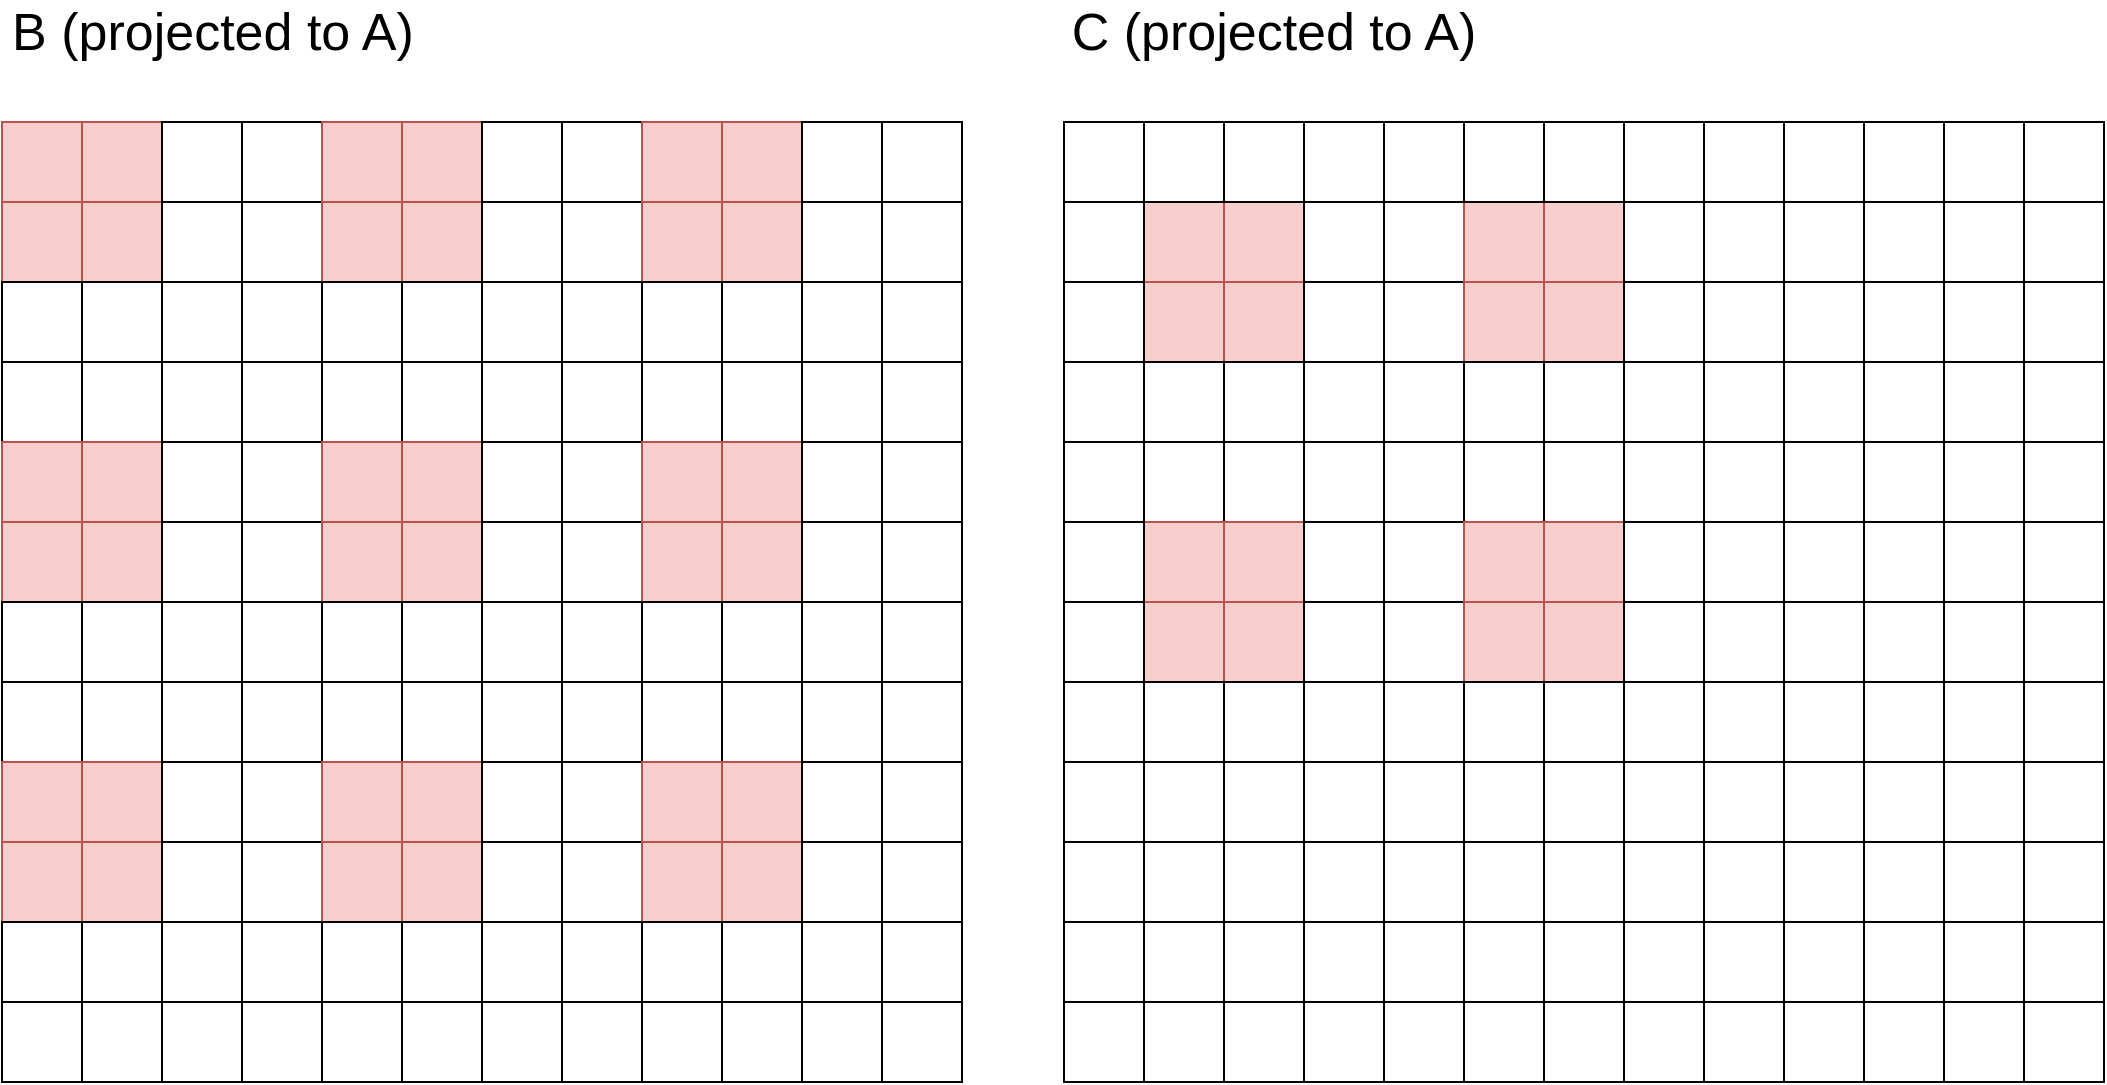 <mxfile version="20.3.7" type="device"><diagram id="hB45ELTEsidGIPMGBpWh" name="Page-1"><mxGraphModel dx="2066" dy="1129" grid="1" gridSize="10" guides="1" tooltips="1" connect="1" arrows="1" fold="1" page="1" pageScale="1" pageWidth="1169" pageHeight="827" math="0" shadow="0"><root><mxCell id="0"/><mxCell id="1" parent="0"/><mxCell id="6-0hSGk9Hx_-3tuUZx68-460" value="" style="whiteSpace=wrap;html=1;aspect=fixed;fontSize=26;fillColor=#f8cecc;strokeColor=#b85450;" parent="1" vertex="1"><mxGeometry x="639" y="200" width="40" height="40" as="geometry"/></mxCell><mxCell id="6-0hSGk9Hx_-3tuUZx68-461" value="" style="whiteSpace=wrap;html=1;aspect=fixed;fontSize=26;fillColor=#f8cecc;strokeColor=#b85450;" parent="1" vertex="1"><mxGeometry x="679" y="200" width="40" height="40" as="geometry"/></mxCell><mxCell id="kRRLvsATt67hJSJiz92Y-1" value="" style="whiteSpace=wrap;html=1;aspect=fixed;fontSize=26;" vertex="1" parent="1"><mxGeometry x="719" y="200" width="40" height="40" as="geometry"/></mxCell><mxCell id="kRRLvsATt67hJSJiz92Y-2" value="" style="whiteSpace=wrap;html=1;aspect=fixed;fontSize=26;" vertex="1" parent="1"><mxGeometry x="759" y="200" width="40" height="40" as="geometry"/></mxCell><mxCell id="kRRLvsATt67hJSJiz92Y-5" value="" style="whiteSpace=wrap;html=1;aspect=fixed;fontSize=26;fillColor=#f8cecc;strokeColor=#b85450;" vertex="1" parent="1"><mxGeometry x="799" y="200" width="40" height="40" as="geometry"/></mxCell><mxCell id="kRRLvsATt67hJSJiz92Y-6" value="" style="whiteSpace=wrap;html=1;aspect=fixed;fontSize=26;fillColor=#f8cecc;strokeColor=#b85450;" vertex="1" parent="1"><mxGeometry x="839" y="200" width="40" height="40" as="geometry"/></mxCell><mxCell id="kRRLvsATt67hJSJiz92Y-7" value="" style="whiteSpace=wrap;html=1;aspect=fixed;fontSize=26;" vertex="1" parent="1"><mxGeometry x="879" y="200" width="40" height="40" as="geometry"/></mxCell><mxCell id="kRRLvsATt67hJSJiz92Y-8" value="" style="whiteSpace=wrap;html=1;aspect=fixed;fontSize=26;" vertex="1" parent="1"><mxGeometry x="919" y="200" width="40" height="40" as="geometry"/></mxCell><mxCell id="kRRLvsATt67hJSJiz92Y-17" value="" style="whiteSpace=wrap;html=1;aspect=fixed;fontSize=20;fillColor=#f8cecc;strokeColor=#b85450;" vertex="1" parent="1"><mxGeometry x="639" y="240" width="40" height="40" as="geometry"/></mxCell><mxCell id="kRRLvsATt67hJSJiz92Y-18" value="" style="whiteSpace=wrap;html=1;aspect=fixed;fontSize=20;fillColor=#f8cecc;strokeColor=#b85450;" vertex="1" parent="1"><mxGeometry x="679" y="240" width="40" height="40" as="geometry"/></mxCell><mxCell id="kRRLvsATt67hJSJiz92Y-19" value="" style="whiteSpace=wrap;html=1;aspect=fixed;fontSize=20;" vertex="1" parent="1"><mxGeometry x="719" y="240" width="40" height="40" as="geometry"/></mxCell><mxCell id="kRRLvsATt67hJSJiz92Y-20" value="" style="whiteSpace=wrap;html=1;aspect=fixed;fontSize=20;" vertex="1" parent="1"><mxGeometry x="759" y="240" width="40" height="40" as="geometry"/></mxCell><mxCell id="kRRLvsATt67hJSJiz92Y-21" value="" style="whiteSpace=wrap;html=1;aspect=fixed;fontSize=20;fillColor=#f8cecc;strokeColor=#b85450;" vertex="1" parent="1"><mxGeometry x="799" y="240" width="40" height="40" as="geometry"/></mxCell><mxCell id="kRRLvsATt67hJSJiz92Y-22" value="" style="whiteSpace=wrap;html=1;aspect=fixed;fontSize=20;fillColor=#f8cecc;strokeColor=#b85450;" vertex="1" parent="1"><mxGeometry x="839" y="240" width="40" height="40" as="geometry"/></mxCell><mxCell id="kRRLvsATt67hJSJiz92Y-23" value="" style="whiteSpace=wrap;html=1;aspect=fixed;fontSize=20;" vertex="1" parent="1"><mxGeometry x="879" y="240" width="40" height="40" as="geometry"/></mxCell><mxCell id="kRRLvsATt67hJSJiz92Y-24" value="" style="whiteSpace=wrap;html=1;aspect=fixed;fontSize=20;" vertex="1" parent="1"><mxGeometry x="919" y="240" width="40" height="40" as="geometry"/></mxCell><mxCell id="kRRLvsATt67hJSJiz92Y-25" value="" style="whiteSpace=wrap;html=1;aspect=fixed;fontSize=20;" vertex="1" parent="1"><mxGeometry x="639" y="280" width="40" height="40" as="geometry"/></mxCell><mxCell id="kRRLvsATt67hJSJiz92Y-26" value="" style="whiteSpace=wrap;html=1;aspect=fixed;fontSize=20;" vertex="1" parent="1"><mxGeometry x="679" y="280" width="40" height="40" as="geometry"/></mxCell><mxCell id="kRRLvsATt67hJSJiz92Y-27" value="" style="whiteSpace=wrap;html=1;aspect=fixed;fontSize=20;" vertex="1" parent="1"><mxGeometry x="719" y="280" width="40" height="40" as="geometry"/></mxCell><mxCell id="kRRLvsATt67hJSJiz92Y-28" value="" style="whiteSpace=wrap;html=1;aspect=fixed;fontSize=20;" vertex="1" parent="1"><mxGeometry x="759" y="280" width="40" height="40" as="geometry"/></mxCell><mxCell id="kRRLvsATt67hJSJiz92Y-29" value="" style="whiteSpace=wrap;html=1;aspect=fixed;fontSize=20;" vertex="1" parent="1"><mxGeometry x="799" y="280" width="40" height="40" as="geometry"/></mxCell><mxCell id="kRRLvsATt67hJSJiz92Y-30" value="" style="whiteSpace=wrap;html=1;aspect=fixed;fontSize=20;" vertex="1" parent="1"><mxGeometry x="839" y="280" width="40" height="40" as="geometry"/></mxCell><mxCell id="kRRLvsATt67hJSJiz92Y-31" value="" style="whiteSpace=wrap;html=1;aspect=fixed;fontSize=20;" vertex="1" parent="1"><mxGeometry x="879" y="280" width="40" height="40" as="geometry"/></mxCell><mxCell id="kRRLvsATt67hJSJiz92Y-32" value="" style="whiteSpace=wrap;html=1;aspect=fixed;fontSize=20;" vertex="1" parent="1"><mxGeometry x="919" y="280" width="40" height="40" as="geometry"/></mxCell><mxCell id="kRRLvsATt67hJSJiz92Y-33" value="" style="whiteSpace=wrap;html=1;aspect=fixed;fontSize=16;" vertex="1" parent="1"><mxGeometry x="639" y="320" width="40" height="40" as="geometry"/></mxCell><mxCell id="kRRLvsATt67hJSJiz92Y-34" value="" style="whiteSpace=wrap;html=1;aspect=fixed;fontSize=16;" vertex="1" parent="1"><mxGeometry x="679" y="320" width="40" height="40" as="geometry"/></mxCell><mxCell id="kRRLvsATt67hJSJiz92Y-35" value="" style="whiteSpace=wrap;html=1;aspect=fixed;fontSize=16;" vertex="1" parent="1"><mxGeometry x="719" y="320" width="40" height="40" as="geometry"/></mxCell><mxCell id="kRRLvsATt67hJSJiz92Y-36" value="" style="whiteSpace=wrap;html=1;aspect=fixed;fontSize=16;" vertex="1" parent="1"><mxGeometry x="759" y="320" width="40" height="40" as="geometry"/></mxCell><mxCell id="kRRLvsATt67hJSJiz92Y-37" value="" style="whiteSpace=wrap;html=1;aspect=fixed;fontSize=16;" vertex="1" parent="1"><mxGeometry x="799" y="320" width="40" height="40" as="geometry"/></mxCell><mxCell id="kRRLvsATt67hJSJiz92Y-38" value="" style="whiteSpace=wrap;html=1;aspect=fixed;fontSize=16;" vertex="1" parent="1"><mxGeometry x="839" y="320" width="40" height="40" as="geometry"/></mxCell><mxCell id="kRRLvsATt67hJSJiz92Y-39" value="" style="whiteSpace=wrap;html=1;aspect=fixed;fontSize=16;" vertex="1" parent="1"><mxGeometry x="879" y="320" width="40" height="40" as="geometry"/></mxCell><mxCell id="kRRLvsATt67hJSJiz92Y-40" value="" style="whiteSpace=wrap;html=1;aspect=fixed;fontSize=16;" vertex="1" parent="1"><mxGeometry x="919" y="320" width="40" height="40" as="geometry"/></mxCell><mxCell id="kRRLvsATt67hJSJiz92Y-41" value="" style="whiteSpace=wrap;html=1;aspect=fixed;fontSize=16;fillColor=#f8cecc;strokeColor=#b85450;" vertex="1" parent="1"><mxGeometry x="639" y="360" width="40" height="40" as="geometry"/></mxCell><mxCell id="kRRLvsATt67hJSJiz92Y-42" value="" style="whiteSpace=wrap;html=1;aspect=fixed;fontSize=16;fillColor=#f8cecc;strokeColor=#b85450;" vertex="1" parent="1"><mxGeometry x="679" y="360" width="40" height="40" as="geometry"/></mxCell><mxCell id="kRRLvsATt67hJSJiz92Y-43" value="" style="whiteSpace=wrap;html=1;aspect=fixed;fontSize=16;" vertex="1" parent="1"><mxGeometry x="719" y="360" width="40" height="40" as="geometry"/></mxCell><mxCell id="kRRLvsATt67hJSJiz92Y-44" value="" style="whiteSpace=wrap;html=1;aspect=fixed;fontSize=16;" vertex="1" parent="1"><mxGeometry x="759" y="360" width="40" height="40" as="geometry"/></mxCell><mxCell id="kRRLvsATt67hJSJiz92Y-45" value="" style="whiteSpace=wrap;html=1;aspect=fixed;fontSize=16;fillColor=#f8cecc;strokeColor=#b85450;" vertex="1" parent="1"><mxGeometry x="799" y="360" width="40" height="40" as="geometry"/></mxCell><mxCell id="kRRLvsATt67hJSJiz92Y-46" value="" style="whiteSpace=wrap;html=1;aspect=fixed;fontSize=16;fillColor=#f8cecc;strokeColor=#b85450;" vertex="1" parent="1"><mxGeometry x="839" y="360" width="40" height="40" as="geometry"/></mxCell><mxCell id="kRRLvsATt67hJSJiz92Y-47" value="" style="whiteSpace=wrap;html=1;aspect=fixed;fontSize=16;" vertex="1" parent="1"><mxGeometry x="879" y="360" width="40" height="40" as="geometry"/></mxCell><mxCell id="kRRLvsATt67hJSJiz92Y-48" value="" style="whiteSpace=wrap;html=1;aspect=fixed;fontSize=16;" vertex="1" parent="1"><mxGeometry x="919" y="360" width="40" height="40" as="geometry"/></mxCell><mxCell id="kRRLvsATt67hJSJiz92Y-49" value="" style="whiteSpace=wrap;html=1;aspect=fixed;fontSize=16;fillColor=#f8cecc;strokeColor=#b85450;" vertex="1" parent="1"><mxGeometry x="639" y="400" width="40" height="40" as="geometry"/></mxCell><mxCell id="kRRLvsATt67hJSJiz92Y-50" value="" style="whiteSpace=wrap;html=1;aspect=fixed;fontSize=16;fillColor=#f8cecc;strokeColor=#b85450;" vertex="1" parent="1"><mxGeometry x="679" y="400" width="40" height="40" as="geometry"/></mxCell><mxCell id="kRRLvsATt67hJSJiz92Y-51" value="" style="whiteSpace=wrap;html=1;aspect=fixed;fontSize=16;" vertex="1" parent="1"><mxGeometry x="719" y="400" width="40" height="40" as="geometry"/></mxCell><mxCell id="kRRLvsATt67hJSJiz92Y-52" value="" style="whiteSpace=wrap;html=1;aspect=fixed;fontSize=16;" vertex="1" parent="1"><mxGeometry x="759" y="400" width="40" height="40" as="geometry"/></mxCell><mxCell id="kRRLvsATt67hJSJiz92Y-53" value="" style="whiteSpace=wrap;html=1;aspect=fixed;fontSize=16;fillColor=#f8cecc;strokeColor=#b85450;" vertex="1" parent="1"><mxGeometry x="799" y="400" width="40" height="40" as="geometry"/></mxCell><mxCell id="kRRLvsATt67hJSJiz92Y-54" value="" style="whiteSpace=wrap;html=1;aspect=fixed;fontSize=16;fillColor=#f8cecc;strokeColor=#b85450;" vertex="1" parent="1"><mxGeometry x="839" y="400" width="40" height="40" as="geometry"/></mxCell><mxCell id="kRRLvsATt67hJSJiz92Y-55" value="" style="whiteSpace=wrap;html=1;aspect=fixed;fontSize=16;" vertex="1" parent="1"><mxGeometry x="879" y="400" width="40" height="40" as="geometry"/></mxCell><mxCell id="kRRLvsATt67hJSJiz92Y-56" value="" style="whiteSpace=wrap;html=1;aspect=fixed;fontSize=16;" vertex="1" parent="1"><mxGeometry x="919" y="400" width="40" height="40" as="geometry"/></mxCell><mxCell id="kRRLvsATt67hJSJiz92Y-57" value="" style="whiteSpace=wrap;html=1;aspect=fixed;fontSize=16;" vertex="1" parent="1"><mxGeometry x="639" y="440" width="40" height="40" as="geometry"/></mxCell><mxCell id="kRRLvsATt67hJSJiz92Y-58" value="" style="whiteSpace=wrap;html=1;aspect=fixed;fontSize=16;" vertex="1" parent="1"><mxGeometry x="679" y="440" width="40" height="40" as="geometry"/></mxCell><mxCell id="kRRLvsATt67hJSJiz92Y-59" value="" style="whiteSpace=wrap;html=1;aspect=fixed;fontSize=16;" vertex="1" parent="1"><mxGeometry x="719" y="440" width="40" height="40" as="geometry"/></mxCell><mxCell id="kRRLvsATt67hJSJiz92Y-60" value="" style="whiteSpace=wrap;html=1;aspect=fixed;fontSize=16;" vertex="1" parent="1"><mxGeometry x="759" y="440" width="40" height="40" as="geometry"/></mxCell><mxCell id="kRRLvsATt67hJSJiz92Y-61" value="" style="whiteSpace=wrap;html=1;aspect=fixed;fontSize=16;" vertex="1" parent="1"><mxGeometry x="799" y="440" width="40" height="40" as="geometry"/></mxCell><mxCell id="kRRLvsATt67hJSJiz92Y-62" value="" style="whiteSpace=wrap;html=1;aspect=fixed;fontSize=16;" vertex="1" parent="1"><mxGeometry x="839" y="440" width="40" height="40" as="geometry"/></mxCell><mxCell id="kRRLvsATt67hJSJiz92Y-63" value="" style="whiteSpace=wrap;html=1;aspect=fixed;fontSize=16;" vertex="1" parent="1"><mxGeometry x="879" y="440" width="40" height="40" as="geometry"/></mxCell><mxCell id="kRRLvsATt67hJSJiz92Y-64" value="" style="whiteSpace=wrap;html=1;aspect=fixed;fontSize=16;" vertex="1" parent="1"><mxGeometry x="919" y="440" width="40" height="40" as="geometry"/></mxCell><mxCell id="kRRLvsATt67hJSJiz92Y-65" value="" style="whiteSpace=wrap;html=1;aspect=fixed;fontSize=16;" vertex="1" parent="1"><mxGeometry x="639" y="480" width="40" height="40" as="geometry"/></mxCell><mxCell id="kRRLvsATt67hJSJiz92Y-66" value="" style="whiteSpace=wrap;html=1;aspect=fixed;fontSize=16;" vertex="1" parent="1"><mxGeometry x="679" y="480" width="40" height="40" as="geometry"/></mxCell><mxCell id="kRRLvsATt67hJSJiz92Y-67" value="" style="whiteSpace=wrap;html=1;aspect=fixed;fontSize=16;" vertex="1" parent="1"><mxGeometry x="719" y="480" width="40" height="40" as="geometry"/></mxCell><mxCell id="kRRLvsATt67hJSJiz92Y-68" value="" style="whiteSpace=wrap;html=1;aspect=fixed;fontSize=16;" vertex="1" parent="1"><mxGeometry x="759" y="480" width="40" height="40" as="geometry"/></mxCell><mxCell id="kRRLvsATt67hJSJiz92Y-69" value="" style="whiteSpace=wrap;html=1;aspect=fixed;fontSize=16;" vertex="1" parent="1"><mxGeometry x="799" y="480" width="40" height="40" as="geometry"/></mxCell><mxCell id="kRRLvsATt67hJSJiz92Y-70" value="" style="whiteSpace=wrap;html=1;aspect=fixed;fontSize=16;" vertex="1" parent="1"><mxGeometry x="839" y="480" width="40" height="40" as="geometry"/></mxCell><mxCell id="kRRLvsATt67hJSJiz92Y-71" value="" style="whiteSpace=wrap;html=1;aspect=fixed;fontSize=16;" vertex="1" parent="1"><mxGeometry x="879" y="480" width="40" height="40" as="geometry"/></mxCell><mxCell id="kRRLvsATt67hJSJiz92Y-72" value="" style="whiteSpace=wrap;html=1;aspect=fixed;fontSize=16;" vertex="1" parent="1"><mxGeometry x="919" y="480" width="40" height="40" as="geometry"/></mxCell><mxCell id="kRRLvsATt67hJSJiz92Y-137" value="" style="whiteSpace=wrap;html=1;aspect=fixed;fontSize=26;fillColor=#f8cecc;strokeColor=#b85450;" vertex="1" parent="1"><mxGeometry x="959" y="200" width="40" height="40" as="geometry"/></mxCell><mxCell id="kRRLvsATt67hJSJiz92Y-138" value="" style="whiteSpace=wrap;html=1;aspect=fixed;fontSize=26;fillColor=#f8cecc;strokeColor=#b85450;" vertex="1" parent="1"><mxGeometry x="999" y="200" width="40" height="40" as="geometry"/></mxCell><mxCell id="kRRLvsATt67hJSJiz92Y-139" value="" style="whiteSpace=wrap;html=1;aspect=fixed;fontSize=20;fillColor=#f8cecc;strokeColor=#b85450;" vertex="1" parent="1"><mxGeometry x="959" y="240" width="40" height="40" as="geometry"/></mxCell><mxCell id="kRRLvsATt67hJSJiz92Y-140" value="" style="whiteSpace=wrap;html=1;aspect=fixed;fontSize=20;fillColor=#f8cecc;strokeColor=#b85450;" vertex="1" parent="1"><mxGeometry x="999" y="240" width="40" height="40" as="geometry"/></mxCell><mxCell id="kRRLvsATt67hJSJiz92Y-141" value="" style="whiteSpace=wrap;html=1;aspect=fixed;fontSize=20;" vertex="1" parent="1"><mxGeometry x="959" y="280" width="40" height="40" as="geometry"/></mxCell><mxCell id="kRRLvsATt67hJSJiz92Y-142" value="" style="whiteSpace=wrap;html=1;aspect=fixed;fontSize=20;" vertex="1" parent="1"><mxGeometry x="999" y="280" width="40" height="40" as="geometry"/></mxCell><mxCell id="kRRLvsATt67hJSJiz92Y-143" value="" style="whiteSpace=wrap;html=1;aspect=fixed;fontSize=16;" vertex="1" parent="1"><mxGeometry x="959" y="320" width="40" height="40" as="geometry"/></mxCell><mxCell id="kRRLvsATt67hJSJiz92Y-144" value="" style="whiteSpace=wrap;html=1;aspect=fixed;fontSize=16;" vertex="1" parent="1"><mxGeometry x="999" y="320" width="40" height="40" as="geometry"/></mxCell><mxCell id="kRRLvsATt67hJSJiz92Y-145" value="" style="whiteSpace=wrap;html=1;aspect=fixed;fontSize=16;fillColor=#f8cecc;strokeColor=#b85450;" vertex="1" parent="1"><mxGeometry x="959" y="360" width="40" height="40" as="geometry"/></mxCell><mxCell id="kRRLvsATt67hJSJiz92Y-146" value="" style="whiteSpace=wrap;html=1;aspect=fixed;fontSize=16;fillColor=#f8cecc;strokeColor=#b85450;" vertex="1" parent="1"><mxGeometry x="999" y="360" width="40" height="40" as="geometry"/></mxCell><mxCell id="kRRLvsATt67hJSJiz92Y-147" value="" style="whiteSpace=wrap;html=1;aspect=fixed;fontSize=16;fillColor=#f8cecc;strokeColor=#b85450;" vertex="1" parent="1"><mxGeometry x="959" y="400" width="40" height="40" as="geometry"/></mxCell><mxCell id="kRRLvsATt67hJSJiz92Y-148" value="" style="whiteSpace=wrap;html=1;aspect=fixed;fontSize=16;fillColor=#f8cecc;strokeColor=#b85450;" vertex="1" parent="1"><mxGeometry x="999" y="400" width="40" height="40" as="geometry"/></mxCell><mxCell id="kRRLvsATt67hJSJiz92Y-149" value="" style="whiteSpace=wrap;html=1;aspect=fixed;fontSize=16;" vertex="1" parent="1"><mxGeometry x="959" y="440" width="40" height="40" as="geometry"/></mxCell><mxCell id="kRRLvsATt67hJSJiz92Y-150" value="" style="whiteSpace=wrap;html=1;aspect=fixed;fontSize=16;" vertex="1" parent="1"><mxGeometry x="999" y="440" width="40" height="40" as="geometry"/></mxCell><mxCell id="kRRLvsATt67hJSJiz92Y-151" value="" style="whiteSpace=wrap;html=1;aspect=fixed;fontSize=16;" vertex="1" parent="1"><mxGeometry x="959" y="480" width="40" height="40" as="geometry"/></mxCell><mxCell id="kRRLvsATt67hJSJiz92Y-152" value="" style="whiteSpace=wrap;html=1;aspect=fixed;fontSize=16;" vertex="1" parent="1"><mxGeometry x="999" y="480" width="40" height="40" as="geometry"/></mxCell><mxCell id="kRRLvsATt67hJSJiz92Y-153" value="" style="whiteSpace=wrap;html=1;aspect=fixed;fontSize=16;fillColor=#f8cecc;strokeColor=#b85450;" vertex="1" parent="1"><mxGeometry x="639" y="520" width="40" height="40" as="geometry"/></mxCell><mxCell id="kRRLvsATt67hJSJiz92Y-154" value="" style="whiteSpace=wrap;html=1;aspect=fixed;fontSize=16;fillColor=#f8cecc;strokeColor=#b85450;" vertex="1" parent="1"><mxGeometry x="679" y="520" width="40" height="40" as="geometry"/></mxCell><mxCell id="kRRLvsATt67hJSJiz92Y-155" value="" style="whiteSpace=wrap;html=1;aspect=fixed;fontSize=16;" vertex="1" parent="1"><mxGeometry x="719" y="520" width="40" height="40" as="geometry"/></mxCell><mxCell id="kRRLvsATt67hJSJiz92Y-156" value="" style="whiteSpace=wrap;html=1;aspect=fixed;fontSize=16;" vertex="1" parent="1"><mxGeometry x="759" y="520" width="40" height="40" as="geometry"/></mxCell><mxCell id="kRRLvsATt67hJSJiz92Y-157" value="" style="whiteSpace=wrap;html=1;aspect=fixed;fontSize=16;fillColor=#f8cecc;strokeColor=#b85450;" vertex="1" parent="1"><mxGeometry x="799" y="520" width="40" height="40" as="geometry"/></mxCell><mxCell id="kRRLvsATt67hJSJiz92Y-158" value="" style="whiteSpace=wrap;html=1;aspect=fixed;fontSize=16;fillColor=#f8cecc;strokeColor=#b85450;" vertex="1" parent="1"><mxGeometry x="839" y="520" width="40" height="40" as="geometry"/></mxCell><mxCell id="kRRLvsATt67hJSJiz92Y-159" value="" style="whiteSpace=wrap;html=1;aspect=fixed;fontSize=16;" vertex="1" parent="1"><mxGeometry x="879" y="520" width="40" height="40" as="geometry"/></mxCell><mxCell id="kRRLvsATt67hJSJiz92Y-160" value="" style="whiteSpace=wrap;html=1;aspect=fixed;fontSize=16;" vertex="1" parent="1"><mxGeometry x="919" y="520" width="40" height="40" as="geometry"/></mxCell><mxCell id="kRRLvsATt67hJSJiz92Y-161" value="" style="whiteSpace=wrap;html=1;aspect=fixed;fontSize=16;fillColor=#f8cecc;strokeColor=#b85450;" vertex="1" parent="1"><mxGeometry x="639" y="560" width="40" height="40" as="geometry"/></mxCell><mxCell id="kRRLvsATt67hJSJiz92Y-162" value="" style="whiteSpace=wrap;html=1;aspect=fixed;fontSize=16;fillColor=#f8cecc;strokeColor=#b85450;" vertex="1" parent="1"><mxGeometry x="679" y="560" width="40" height="40" as="geometry"/></mxCell><mxCell id="kRRLvsATt67hJSJiz92Y-163" value="" style="whiteSpace=wrap;html=1;aspect=fixed;fontSize=16;" vertex="1" parent="1"><mxGeometry x="719" y="560" width="40" height="40" as="geometry"/></mxCell><mxCell id="kRRLvsATt67hJSJiz92Y-164" value="" style="whiteSpace=wrap;html=1;aspect=fixed;fontSize=16;" vertex="1" parent="1"><mxGeometry x="759" y="560" width="40" height="40" as="geometry"/></mxCell><mxCell id="kRRLvsATt67hJSJiz92Y-165" value="" style="whiteSpace=wrap;html=1;aspect=fixed;fontSize=16;fillColor=#f8cecc;strokeColor=#b85450;" vertex="1" parent="1"><mxGeometry x="799" y="560" width="40" height="40" as="geometry"/></mxCell><mxCell id="kRRLvsATt67hJSJiz92Y-166" value="" style="whiteSpace=wrap;html=1;aspect=fixed;fontSize=16;fillColor=#f8cecc;strokeColor=#b85450;" vertex="1" parent="1"><mxGeometry x="839" y="560" width="40" height="40" as="geometry"/></mxCell><mxCell id="kRRLvsATt67hJSJiz92Y-167" value="" style="whiteSpace=wrap;html=1;aspect=fixed;fontSize=16;" vertex="1" parent="1"><mxGeometry x="879" y="560" width="40" height="40" as="geometry"/></mxCell><mxCell id="kRRLvsATt67hJSJiz92Y-168" value="" style="whiteSpace=wrap;html=1;aspect=fixed;fontSize=16;" vertex="1" parent="1"><mxGeometry x="919" y="560" width="40" height="40" as="geometry"/></mxCell><mxCell id="kRRLvsATt67hJSJiz92Y-169" value="" style="whiteSpace=wrap;html=1;aspect=fixed;fontSize=16;fillColor=#f8cecc;strokeColor=#b85450;" vertex="1" parent="1"><mxGeometry x="959" y="520" width="40" height="40" as="geometry"/></mxCell><mxCell id="kRRLvsATt67hJSJiz92Y-170" value="" style="whiteSpace=wrap;html=1;aspect=fixed;fontSize=16;fillColor=#f8cecc;strokeColor=#b85450;" vertex="1" parent="1"><mxGeometry x="999" y="520" width="40" height="40" as="geometry"/></mxCell><mxCell id="kRRLvsATt67hJSJiz92Y-171" value="" style="whiteSpace=wrap;html=1;aspect=fixed;fontSize=16;fillColor=#f8cecc;strokeColor=#b85450;" vertex="1" parent="1"><mxGeometry x="959" y="560" width="40" height="40" as="geometry"/></mxCell><mxCell id="kRRLvsATt67hJSJiz92Y-172" value="" style="whiteSpace=wrap;html=1;aspect=fixed;fontSize=16;fillColor=#f8cecc;strokeColor=#b85450;" vertex="1" parent="1"><mxGeometry x="999" y="560" width="40" height="40" as="geometry"/></mxCell><mxCell id="kRRLvsATt67hJSJiz92Y-349" value="" style="whiteSpace=wrap;html=1;aspect=fixed;fontSize=26;" vertex="1" parent="1"><mxGeometry x="1039" y="200" width="40" height="40" as="geometry"/></mxCell><mxCell id="kRRLvsATt67hJSJiz92Y-350" value="" style="whiteSpace=wrap;html=1;aspect=fixed;fontSize=26;" vertex="1" parent="1"><mxGeometry x="1079" y="200" width="40" height="40" as="geometry"/></mxCell><mxCell id="kRRLvsATt67hJSJiz92Y-351" value="" style="whiteSpace=wrap;html=1;aspect=fixed;fontSize=20;" vertex="1" parent="1"><mxGeometry x="1039" y="240" width="40" height="40" as="geometry"/></mxCell><mxCell id="kRRLvsATt67hJSJiz92Y-352" value="" style="whiteSpace=wrap;html=1;aspect=fixed;fontSize=20;" vertex="1" parent="1"><mxGeometry x="1079" y="240" width="40" height="40" as="geometry"/></mxCell><mxCell id="kRRLvsATt67hJSJiz92Y-353" value="" style="whiteSpace=wrap;html=1;aspect=fixed;fontSize=20;" vertex="1" parent="1"><mxGeometry x="1039" y="280" width="40" height="40" as="geometry"/></mxCell><mxCell id="kRRLvsATt67hJSJiz92Y-354" value="" style="whiteSpace=wrap;html=1;aspect=fixed;fontSize=20;" vertex="1" parent="1"><mxGeometry x="1079" y="280" width="40" height="40" as="geometry"/></mxCell><mxCell id="kRRLvsATt67hJSJiz92Y-355" value="" style="whiteSpace=wrap;html=1;aspect=fixed;fontSize=16;" vertex="1" parent="1"><mxGeometry x="1039" y="320" width="40" height="40" as="geometry"/></mxCell><mxCell id="kRRLvsATt67hJSJiz92Y-356" value="" style="whiteSpace=wrap;html=1;aspect=fixed;fontSize=16;" vertex="1" parent="1"><mxGeometry x="1079" y="320" width="40" height="40" as="geometry"/></mxCell><mxCell id="kRRLvsATt67hJSJiz92Y-357" value="" style="whiteSpace=wrap;html=1;aspect=fixed;fontSize=16;" vertex="1" parent="1"><mxGeometry x="1039" y="360" width="40" height="40" as="geometry"/></mxCell><mxCell id="kRRLvsATt67hJSJiz92Y-358" value="" style="whiteSpace=wrap;html=1;aspect=fixed;fontSize=16;" vertex="1" parent="1"><mxGeometry x="1079" y="360" width="40" height="40" as="geometry"/></mxCell><mxCell id="kRRLvsATt67hJSJiz92Y-359" value="" style="whiteSpace=wrap;html=1;aspect=fixed;fontSize=16;" vertex="1" parent="1"><mxGeometry x="1039" y="400" width="40" height="40" as="geometry"/></mxCell><mxCell id="kRRLvsATt67hJSJiz92Y-360" value="" style="whiteSpace=wrap;html=1;aspect=fixed;fontSize=16;" vertex="1" parent="1"><mxGeometry x="1079" y="400" width="40" height="40" as="geometry"/></mxCell><mxCell id="kRRLvsATt67hJSJiz92Y-361" value="" style="whiteSpace=wrap;html=1;aspect=fixed;fontSize=16;" vertex="1" parent="1"><mxGeometry x="1039" y="440" width="40" height="40" as="geometry"/></mxCell><mxCell id="kRRLvsATt67hJSJiz92Y-362" value="" style="whiteSpace=wrap;html=1;aspect=fixed;fontSize=16;" vertex="1" parent="1"><mxGeometry x="1079" y="440" width="40" height="40" as="geometry"/></mxCell><mxCell id="kRRLvsATt67hJSJiz92Y-363" value="" style="whiteSpace=wrap;html=1;aspect=fixed;fontSize=16;" vertex="1" parent="1"><mxGeometry x="1039" y="480" width="40" height="40" as="geometry"/></mxCell><mxCell id="kRRLvsATt67hJSJiz92Y-364" value="" style="whiteSpace=wrap;html=1;aspect=fixed;fontSize=16;" vertex="1" parent="1"><mxGeometry x="1079" y="480" width="40" height="40" as="geometry"/></mxCell><mxCell id="kRRLvsATt67hJSJiz92Y-381" value="" style="whiteSpace=wrap;html=1;aspect=fixed;fontSize=16;" vertex="1" parent="1"><mxGeometry x="1039" y="520" width="40" height="40" as="geometry"/></mxCell><mxCell id="kRRLvsATt67hJSJiz92Y-382" value="" style="whiteSpace=wrap;html=1;aspect=fixed;fontSize=16;" vertex="1" parent="1"><mxGeometry x="1079" y="520" width="40" height="40" as="geometry"/></mxCell><mxCell id="kRRLvsATt67hJSJiz92Y-383" value="" style="whiteSpace=wrap;html=1;aspect=fixed;fontSize=16;" vertex="1" parent="1"><mxGeometry x="1039" y="560" width="40" height="40" as="geometry"/></mxCell><mxCell id="kRRLvsATt67hJSJiz92Y-384" value="" style="whiteSpace=wrap;html=1;aspect=fixed;fontSize=16;" vertex="1" parent="1"><mxGeometry x="1079" y="560" width="40" height="40" as="geometry"/></mxCell><mxCell id="kRRLvsATt67hJSJiz92Y-425" value="" style="whiteSpace=wrap;html=1;aspect=fixed;fontSize=16;" vertex="1" parent="1"><mxGeometry x="639" y="600" width="40" height="40" as="geometry"/></mxCell><mxCell id="kRRLvsATt67hJSJiz92Y-426" value="" style="whiteSpace=wrap;html=1;aspect=fixed;fontSize=16;" vertex="1" parent="1"><mxGeometry x="679" y="600" width="40" height="40" as="geometry"/></mxCell><mxCell id="kRRLvsATt67hJSJiz92Y-427" value="" style="whiteSpace=wrap;html=1;aspect=fixed;fontSize=16;" vertex="1" parent="1"><mxGeometry x="719" y="600" width="40" height="40" as="geometry"/></mxCell><mxCell id="kRRLvsATt67hJSJiz92Y-428" value="" style="whiteSpace=wrap;html=1;aspect=fixed;fontSize=16;" vertex="1" parent="1"><mxGeometry x="759" y="600" width="40" height="40" as="geometry"/></mxCell><mxCell id="kRRLvsATt67hJSJiz92Y-429" value="" style="whiteSpace=wrap;html=1;aspect=fixed;fontSize=16;" vertex="1" parent="1"><mxGeometry x="799" y="600" width="40" height="40" as="geometry"/></mxCell><mxCell id="kRRLvsATt67hJSJiz92Y-430" value="" style="whiteSpace=wrap;html=1;aspect=fixed;fontSize=16;" vertex="1" parent="1"><mxGeometry x="839" y="600" width="40" height="40" as="geometry"/></mxCell><mxCell id="kRRLvsATt67hJSJiz92Y-431" value="" style="whiteSpace=wrap;html=1;aspect=fixed;fontSize=16;" vertex="1" parent="1"><mxGeometry x="879" y="600" width="40" height="40" as="geometry"/></mxCell><mxCell id="kRRLvsATt67hJSJiz92Y-432" value="" style="whiteSpace=wrap;html=1;aspect=fixed;fontSize=16;" vertex="1" parent="1"><mxGeometry x="919" y="600" width="40" height="40" as="geometry"/></mxCell><mxCell id="kRRLvsATt67hJSJiz92Y-433" value="" style="whiteSpace=wrap;html=1;aspect=fixed;fontSize=16;" vertex="1" parent="1"><mxGeometry x="639" y="640" width="40" height="40" as="geometry"/></mxCell><mxCell id="kRRLvsATt67hJSJiz92Y-434" value="" style="whiteSpace=wrap;html=1;aspect=fixed;fontSize=16;" vertex="1" parent="1"><mxGeometry x="679" y="640" width="40" height="40" as="geometry"/></mxCell><mxCell id="kRRLvsATt67hJSJiz92Y-435" value="" style="whiteSpace=wrap;html=1;aspect=fixed;fontSize=16;" vertex="1" parent="1"><mxGeometry x="719" y="640" width="40" height="40" as="geometry"/></mxCell><mxCell id="kRRLvsATt67hJSJiz92Y-436" value="" style="whiteSpace=wrap;html=1;aspect=fixed;fontSize=16;" vertex="1" parent="1"><mxGeometry x="759" y="640" width="40" height="40" as="geometry"/></mxCell><mxCell id="kRRLvsATt67hJSJiz92Y-437" value="" style="whiteSpace=wrap;html=1;aspect=fixed;fontSize=16;" vertex="1" parent="1"><mxGeometry x="799" y="640" width="40" height="40" as="geometry"/></mxCell><mxCell id="kRRLvsATt67hJSJiz92Y-438" value="" style="whiteSpace=wrap;html=1;aspect=fixed;fontSize=16;" vertex="1" parent="1"><mxGeometry x="839" y="640" width="40" height="40" as="geometry"/></mxCell><mxCell id="kRRLvsATt67hJSJiz92Y-439" value="" style="whiteSpace=wrap;html=1;aspect=fixed;fontSize=16;" vertex="1" parent="1"><mxGeometry x="879" y="640" width="40" height="40" as="geometry"/></mxCell><mxCell id="kRRLvsATt67hJSJiz92Y-440" value="" style="whiteSpace=wrap;html=1;aspect=fixed;fontSize=16;" vertex="1" parent="1"><mxGeometry x="919" y="640" width="40" height="40" as="geometry"/></mxCell><mxCell id="kRRLvsATt67hJSJiz92Y-441" value="" style="whiteSpace=wrap;html=1;aspect=fixed;fontSize=16;" vertex="1" parent="1"><mxGeometry x="959" y="600" width="40" height="40" as="geometry"/></mxCell><mxCell id="kRRLvsATt67hJSJiz92Y-442" value="" style="whiteSpace=wrap;html=1;aspect=fixed;fontSize=16;" vertex="1" parent="1"><mxGeometry x="999" y="600" width="40" height="40" as="geometry"/></mxCell><mxCell id="kRRLvsATt67hJSJiz92Y-443" value="" style="whiteSpace=wrap;html=1;aspect=fixed;fontSize=16;" vertex="1" parent="1"><mxGeometry x="959" y="640" width="40" height="40" as="geometry"/></mxCell><mxCell id="kRRLvsATt67hJSJiz92Y-444" value="" style="whiteSpace=wrap;html=1;aspect=fixed;fontSize=16;" vertex="1" parent="1"><mxGeometry x="999" y="640" width="40" height="40" as="geometry"/></mxCell><mxCell id="kRRLvsATt67hJSJiz92Y-445" value="" style="whiteSpace=wrap;html=1;aspect=fixed;fontSize=16;" vertex="1" parent="1"><mxGeometry x="1039" y="600" width="40" height="40" as="geometry"/></mxCell><mxCell id="kRRLvsATt67hJSJiz92Y-446" value="" style="whiteSpace=wrap;html=1;aspect=fixed;fontSize=16;" vertex="1" parent="1"><mxGeometry x="1079" y="600" width="40" height="40" as="geometry"/></mxCell><mxCell id="kRRLvsATt67hJSJiz92Y-447" value="" style="whiteSpace=wrap;html=1;aspect=fixed;fontSize=16;" vertex="1" parent="1"><mxGeometry x="1039" y="640" width="40" height="40" as="geometry"/></mxCell><mxCell id="kRRLvsATt67hJSJiz92Y-448" value="" style="whiteSpace=wrap;html=1;aspect=fixed;fontSize=16;" vertex="1" parent="1"><mxGeometry x="1079" y="640" width="40" height="40" as="geometry"/></mxCell><mxCell id="kRRLvsATt67hJSJiz92Y-449" value="" style="whiteSpace=wrap;html=1;aspect=fixed;fontSize=20;fillColor=#f8cecc;strokeColor=#b85450;" vertex="1" parent="1"><mxGeometry x="1210" y="240" width="40" height="40" as="geometry"/></mxCell><mxCell id="kRRLvsATt67hJSJiz92Y-450" value="" style="whiteSpace=wrap;html=1;aspect=fixed;fontSize=20;fillColor=#f8cecc;strokeColor=#b85450;" vertex="1" parent="1"><mxGeometry x="1250" y="240" width="40" height="40" as="geometry"/></mxCell><mxCell id="kRRLvsATt67hJSJiz92Y-451" value="" style="whiteSpace=wrap;html=1;aspect=fixed;fontSize=20;" vertex="1" parent="1"><mxGeometry x="1290" y="240" width="40" height="40" as="geometry"/></mxCell><mxCell id="kRRLvsATt67hJSJiz92Y-452" value="" style="whiteSpace=wrap;html=1;aspect=fixed;fontSize=20;" vertex="1" parent="1"><mxGeometry x="1330" y="240" width="40" height="40" as="geometry"/></mxCell><mxCell id="kRRLvsATt67hJSJiz92Y-453" value="" style="whiteSpace=wrap;html=1;aspect=fixed;fontSize=20;fillColor=#f8cecc;strokeColor=#b85450;" vertex="1" parent="1"><mxGeometry x="1370" y="240" width="40" height="40" as="geometry"/></mxCell><mxCell id="kRRLvsATt67hJSJiz92Y-454" value="" style="whiteSpace=wrap;html=1;aspect=fixed;fontSize=20;fillColor=#f8cecc;strokeColor=#b85450;" vertex="1" parent="1"><mxGeometry x="1410" y="240" width="40" height="40" as="geometry"/></mxCell><mxCell id="kRRLvsATt67hJSJiz92Y-455" value="" style="whiteSpace=wrap;html=1;aspect=fixed;fontSize=20;" vertex="1" parent="1"><mxGeometry x="1450" y="240" width="40" height="40" as="geometry"/></mxCell><mxCell id="kRRLvsATt67hJSJiz92Y-456" value="" style="whiteSpace=wrap;html=1;aspect=fixed;fontSize=20;" vertex="1" parent="1"><mxGeometry x="1490" y="240" width="40" height="40" as="geometry"/></mxCell><mxCell id="kRRLvsATt67hJSJiz92Y-457" value="" style="whiteSpace=wrap;html=1;aspect=fixed;fontSize=20;fillColor=#f8cecc;strokeColor=#b85450;" vertex="1" parent="1"><mxGeometry x="1210" y="280" width="40" height="40" as="geometry"/></mxCell><mxCell id="kRRLvsATt67hJSJiz92Y-458" value="" style="whiteSpace=wrap;html=1;aspect=fixed;fontSize=20;fillColor=#f8cecc;strokeColor=#b85450;" vertex="1" parent="1"><mxGeometry x="1250" y="280" width="40" height="40" as="geometry"/></mxCell><mxCell id="kRRLvsATt67hJSJiz92Y-459" value="" style="whiteSpace=wrap;html=1;aspect=fixed;fontSize=20;" vertex="1" parent="1"><mxGeometry x="1290" y="280" width="40" height="40" as="geometry"/></mxCell><mxCell id="kRRLvsATt67hJSJiz92Y-460" value="" style="whiteSpace=wrap;html=1;aspect=fixed;fontSize=20;" vertex="1" parent="1"><mxGeometry x="1330" y="280" width="40" height="40" as="geometry"/></mxCell><mxCell id="kRRLvsATt67hJSJiz92Y-461" value="" style="whiteSpace=wrap;html=1;aspect=fixed;fontSize=20;fillColor=#f8cecc;strokeColor=#b85450;" vertex="1" parent="1"><mxGeometry x="1370" y="280" width="40" height="40" as="geometry"/></mxCell><mxCell id="kRRLvsATt67hJSJiz92Y-462" value="" style="whiteSpace=wrap;html=1;aspect=fixed;fontSize=20;fillColor=#f8cecc;strokeColor=#b85450;" vertex="1" parent="1"><mxGeometry x="1410" y="280" width="40" height="40" as="geometry"/></mxCell><mxCell id="kRRLvsATt67hJSJiz92Y-463" value="" style="whiteSpace=wrap;html=1;aspect=fixed;fontSize=20;" vertex="1" parent="1"><mxGeometry x="1450" y="280" width="40" height="40" as="geometry"/></mxCell><mxCell id="kRRLvsATt67hJSJiz92Y-464" value="" style="whiteSpace=wrap;html=1;aspect=fixed;fontSize=20;" vertex="1" parent="1"><mxGeometry x="1490" y="280" width="40" height="40" as="geometry"/></mxCell><mxCell id="kRRLvsATt67hJSJiz92Y-465" value="" style="whiteSpace=wrap;html=1;aspect=fixed;fontSize=16;" vertex="1" parent="1"><mxGeometry x="1210" y="320" width="40" height="40" as="geometry"/></mxCell><mxCell id="kRRLvsATt67hJSJiz92Y-466" value="" style="whiteSpace=wrap;html=1;aspect=fixed;fontSize=16;" vertex="1" parent="1"><mxGeometry x="1250" y="320" width="40" height="40" as="geometry"/></mxCell><mxCell id="kRRLvsATt67hJSJiz92Y-467" value="" style="whiteSpace=wrap;html=1;aspect=fixed;fontSize=16;" vertex="1" parent="1"><mxGeometry x="1290" y="320" width="40" height="40" as="geometry"/></mxCell><mxCell id="kRRLvsATt67hJSJiz92Y-468" value="" style="whiteSpace=wrap;html=1;aspect=fixed;fontSize=16;" vertex="1" parent="1"><mxGeometry x="1330" y="320" width="40" height="40" as="geometry"/></mxCell><mxCell id="kRRLvsATt67hJSJiz92Y-469" value="" style="whiteSpace=wrap;html=1;aspect=fixed;fontSize=16;" vertex="1" parent="1"><mxGeometry x="1370" y="320" width="40" height="40" as="geometry"/></mxCell><mxCell id="kRRLvsATt67hJSJiz92Y-470" value="" style="whiteSpace=wrap;html=1;aspect=fixed;fontSize=16;" vertex="1" parent="1"><mxGeometry x="1410" y="320" width="40" height="40" as="geometry"/></mxCell><mxCell id="kRRLvsATt67hJSJiz92Y-471" value="" style="whiteSpace=wrap;html=1;aspect=fixed;fontSize=16;" vertex="1" parent="1"><mxGeometry x="1450" y="320" width="40" height="40" as="geometry"/></mxCell><mxCell id="kRRLvsATt67hJSJiz92Y-472" value="" style="whiteSpace=wrap;html=1;aspect=fixed;fontSize=16;" vertex="1" parent="1"><mxGeometry x="1490" y="320" width="40" height="40" as="geometry"/></mxCell><mxCell id="kRRLvsATt67hJSJiz92Y-473" value="" style="whiteSpace=wrap;html=1;aspect=fixed;fontSize=16;" vertex="1" parent="1"><mxGeometry x="1210" y="360" width="40" height="40" as="geometry"/></mxCell><mxCell id="kRRLvsATt67hJSJiz92Y-474" value="" style="whiteSpace=wrap;html=1;aspect=fixed;fontSize=16;" vertex="1" parent="1"><mxGeometry x="1250" y="360" width="40" height="40" as="geometry"/></mxCell><mxCell id="kRRLvsATt67hJSJiz92Y-475" value="" style="whiteSpace=wrap;html=1;aspect=fixed;fontSize=16;" vertex="1" parent="1"><mxGeometry x="1290" y="360" width="40" height="40" as="geometry"/></mxCell><mxCell id="kRRLvsATt67hJSJiz92Y-476" value="" style="whiteSpace=wrap;html=1;aspect=fixed;fontSize=16;" vertex="1" parent="1"><mxGeometry x="1330" y="360" width="40" height="40" as="geometry"/></mxCell><mxCell id="kRRLvsATt67hJSJiz92Y-477" value="" style="whiteSpace=wrap;html=1;aspect=fixed;fontSize=16;" vertex="1" parent="1"><mxGeometry x="1370" y="360" width="40" height="40" as="geometry"/></mxCell><mxCell id="kRRLvsATt67hJSJiz92Y-478" value="" style="whiteSpace=wrap;html=1;aspect=fixed;fontSize=16;" vertex="1" parent="1"><mxGeometry x="1410" y="360" width="40" height="40" as="geometry"/></mxCell><mxCell id="kRRLvsATt67hJSJiz92Y-479" value="" style="whiteSpace=wrap;html=1;aspect=fixed;fontSize=16;" vertex="1" parent="1"><mxGeometry x="1450" y="360" width="40" height="40" as="geometry"/></mxCell><mxCell id="kRRLvsATt67hJSJiz92Y-480" value="" style="whiteSpace=wrap;html=1;aspect=fixed;fontSize=16;" vertex="1" parent="1"><mxGeometry x="1490" y="360" width="40" height="40" as="geometry"/></mxCell><mxCell id="kRRLvsATt67hJSJiz92Y-481" value="" style="whiteSpace=wrap;html=1;aspect=fixed;fontSize=16;fillColor=#f8cecc;strokeColor=#b85450;" vertex="1" parent="1"><mxGeometry x="1210" y="400" width="40" height="40" as="geometry"/></mxCell><mxCell id="kRRLvsATt67hJSJiz92Y-482" value="" style="whiteSpace=wrap;html=1;aspect=fixed;fontSize=16;fillColor=#f8cecc;strokeColor=#b85450;" vertex="1" parent="1"><mxGeometry x="1250" y="400" width="40" height="40" as="geometry"/></mxCell><mxCell id="kRRLvsATt67hJSJiz92Y-483" value="" style="whiteSpace=wrap;html=1;aspect=fixed;fontSize=16;" vertex="1" parent="1"><mxGeometry x="1290" y="400" width="40" height="40" as="geometry"/></mxCell><mxCell id="kRRLvsATt67hJSJiz92Y-484" value="" style="whiteSpace=wrap;html=1;aspect=fixed;fontSize=16;" vertex="1" parent="1"><mxGeometry x="1330" y="400" width="40" height="40" as="geometry"/></mxCell><mxCell id="kRRLvsATt67hJSJiz92Y-485" value="" style="whiteSpace=wrap;html=1;aspect=fixed;fontSize=16;fillColor=#f8cecc;strokeColor=#b85450;" vertex="1" parent="1"><mxGeometry x="1370" y="400" width="40" height="40" as="geometry"/></mxCell><mxCell id="kRRLvsATt67hJSJiz92Y-486" value="" style="whiteSpace=wrap;html=1;aspect=fixed;fontSize=16;fillColor=#f8cecc;strokeColor=#b85450;" vertex="1" parent="1"><mxGeometry x="1410" y="400" width="40" height="40" as="geometry"/></mxCell><mxCell id="kRRLvsATt67hJSJiz92Y-487" value="" style="whiteSpace=wrap;html=1;aspect=fixed;fontSize=16;" vertex="1" parent="1"><mxGeometry x="1450" y="400" width="40" height="40" as="geometry"/></mxCell><mxCell id="kRRLvsATt67hJSJiz92Y-488" value="" style="whiteSpace=wrap;html=1;aspect=fixed;fontSize=16;" vertex="1" parent="1"><mxGeometry x="1490" y="400" width="40" height="40" as="geometry"/></mxCell><mxCell id="kRRLvsATt67hJSJiz92Y-489" value="" style="whiteSpace=wrap;html=1;aspect=fixed;fontSize=16;fillColor=#f8cecc;strokeColor=#b85450;" vertex="1" parent="1"><mxGeometry x="1210" y="440" width="40" height="40" as="geometry"/></mxCell><mxCell id="kRRLvsATt67hJSJiz92Y-490" value="" style="whiteSpace=wrap;html=1;aspect=fixed;fontSize=16;fillColor=#f8cecc;strokeColor=#b85450;" vertex="1" parent="1"><mxGeometry x="1250" y="440" width="40" height="40" as="geometry"/></mxCell><mxCell id="kRRLvsATt67hJSJiz92Y-491" value="" style="whiteSpace=wrap;html=1;aspect=fixed;fontSize=16;" vertex="1" parent="1"><mxGeometry x="1290" y="440" width="40" height="40" as="geometry"/></mxCell><mxCell id="kRRLvsATt67hJSJiz92Y-492" value="" style="whiteSpace=wrap;html=1;aspect=fixed;fontSize=16;" vertex="1" parent="1"><mxGeometry x="1330" y="440" width="40" height="40" as="geometry"/></mxCell><mxCell id="kRRLvsATt67hJSJiz92Y-493" value="" style="whiteSpace=wrap;html=1;aspect=fixed;fontSize=16;fillColor=#f8cecc;strokeColor=#b85450;" vertex="1" parent="1"><mxGeometry x="1370" y="440" width="40" height="40" as="geometry"/></mxCell><mxCell id="kRRLvsATt67hJSJiz92Y-494" value="" style="whiteSpace=wrap;html=1;aspect=fixed;fontSize=16;fillColor=#f8cecc;strokeColor=#b85450;" vertex="1" parent="1"><mxGeometry x="1410" y="440" width="40" height="40" as="geometry"/></mxCell><mxCell id="kRRLvsATt67hJSJiz92Y-495" value="" style="whiteSpace=wrap;html=1;aspect=fixed;fontSize=16;" vertex="1" parent="1"><mxGeometry x="1450" y="440" width="40" height="40" as="geometry"/></mxCell><mxCell id="kRRLvsATt67hJSJiz92Y-496" value="" style="whiteSpace=wrap;html=1;aspect=fixed;fontSize=16;" vertex="1" parent="1"><mxGeometry x="1490" y="440" width="40" height="40" as="geometry"/></mxCell><mxCell id="kRRLvsATt67hJSJiz92Y-497" value="" style="whiteSpace=wrap;html=1;aspect=fixed;fontSize=16;" vertex="1" parent="1"><mxGeometry x="1210" y="480" width="40" height="40" as="geometry"/></mxCell><mxCell id="kRRLvsATt67hJSJiz92Y-498" value="" style="whiteSpace=wrap;html=1;aspect=fixed;fontSize=16;" vertex="1" parent="1"><mxGeometry x="1250" y="480" width="40" height="40" as="geometry"/></mxCell><mxCell id="kRRLvsATt67hJSJiz92Y-499" value="" style="whiteSpace=wrap;html=1;aspect=fixed;fontSize=16;" vertex="1" parent="1"><mxGeometry x="1290" y="480" width="40" height="40" as="geometry"/></mxCell><mxCell id="kRRLvsATt67hJSJiz92Y-500" value="" style="whiteSpace=wrap;html=1;aspect=fixed;fontSize=16;" vertex="1" parent="1"><mxGeometry x="1330" y="480" width="40" height="40" as="geometry"/></mxCell><mxCell id="kRRLvsATt67hJSJiz92Y-501" value="" style="whiteSpace=wrap;html=1;aspect=fixed;fontSize=16;" vertex="1" parent="1"><mxGeometry x="1370" y="480" width="40" height="40" as="geometry"/></mxCell><mxCell id="kRRLvsATt67hJSJiz92Y-502" value="" style="whiteSpace=wrap;html=1;aspect=fixed;fontSize=16;" vertex="1" parent="1"><mxGeometry x="1410" y="480" width="40" height="40" as="geometry"/></mxCell><mxCell id="kRRLvsATt67hJSJiz92Y-503" value="" style="whiteSpace=wrap;html=1;aspect=fixed;fontSize=16;" vertex="1" parent="1"><mxGeometry x="1450" y="480" width="40" height="40" as="geometry"/></mxCell><mxCell id="kRRLvsATt67hJSJiz92Y-504" value="" style="whiteSpace=wrap;html=1;aspect=fixed;fontSize=16;" vertex="1" parent="1"><mxGeometry x="1490" y="480" width="40" height="40" as="geometry"/></mxCell><mxCell id="kRRLvsATt67hJSJiz92Y-505" value="" style="whiteSpace=wrap;html=1;aspect=fixed;fontSize=16;" vertex="1" parent="1"><mxGeometry x="1210" y="520" width="40" height="40" as="geometry"/></mxCell><mxCell id="kRRLvsATt67hJSJiz92Y-506" value="" style="whiteSpace=wrap;html=1;aspect=fixed;fontSize=16;" vertex="1" parent="1"><mxGeometry x="1250" y="520" width="40" height="40" as="geometry"/></mxCell><mxCell id="kRRLvsATt67hJSJiz92Y-507" value="" style="whiteSpace=wrap;html=1;aspect=fixed;fontSize=16;" vertex="1" parent="1"><mxGeometry x="1290" y="520" width="40" height="40" as="geometry"/></mxCell><mxCell id="kRRLvsATt67hJSJiz92Y-508" value="" style="whiteSpace=wrap;html=1;aspect=fixed;fontSize=16;" vertex="1" parent="1"><mxGeometry x="1330" y="520" width="40" height="40" as="geometry"/></mxCell><mxCell id="kRRLvsATt67hJSJiz92Y-509" value="" style="whiteSpace=wrap;html=1;aspect=fixed;fontSize=16;" vertex="1" parent="1"><mxGeometry x="1370" y="520" width="40" height="40" as="geometry"/></mxCell><mxCell id="kRRLvsATt67hJSJiz92Y-510" value="" style="whiteSpace=wrap;html=1;aspect=fixed;fontSize=16;" vertex="1" parent="1"><mxGeometry x="1410" y="520" width="40" height="40" as="geometry"/></mxCell><mxCell id="kRRLvsATt67hJSJiz92Y-511" value="" style="whiteSpace=wrap;html=1;aspect=fixed;fontSize=16;" vertex="1" parent="1"><mxGeometry x="1450" y="520" width="40" height="40" as="geometry"/></mxCell><mxCell id="kRRLvsATt67hJSJiz92Y-512" value="" style="whiteSpace=wrap;html=1;aspect=fixed;fontSize=16;" vertex="1" parent="1"><mxGeometry x="1490" y="520" width="40" height="40" as="geometry"/></mxCell><mxCell id="kRRLvsATt67hJSJiz92Y-513" value="" style="whiteSpace=wrap;html=1;aspect=fixed;fontSize=26;" vertex="1" parent="1"><mxGeometry x="1170" y="200" width="40" height="40" as="geometry"/></mxCell><mxCell id="kRRLvsATt67hJSJiz92Y-514" value="" style="whiteSpace=wrap;html=1;aspect=fixed;fontSize=20;" vertex="1" parent="1"><mxGeometry x="1170" y="240" width="40" height="40" as="geometry"/></mxCell><mxCell id="kRRLvsATt67hJSJiz92Y-515" value="" style="whiteSpace=wrap;html=1;aspect=fixed;fontSize=20;" vertex="1" parent="1"><mxGeometry x="1170" y="280" width="40" height="40" as="geometry"/></mxCell><mxCell id="kRRLvsATt67hJSJiz92Y-516" value="" style="whiteSpace=wrap;html=1;aspect=fixed;fontSize=16;" vertex="1" parent="1"><mxGeometry x="1170" y="320" width="40" height="40" as="geometry"/></mxCell><mxCell id="kRRLvsATt67hJSJiz92Y-517" value="" style="whiteSpace=wrap;html=1;aspect=fixed;fontSize=16;" vertex="1" parent="1"><mxGeometry x="1170" y="360" width="40" height="40" as="geometry"/></mxCell><mxCell id="kRRLvsATt67hJSJiz92Y-518" value="" style="whiteSpace=wrap;html=1;aspect=fixed;fontSize=16;" vertex="1" parent="1"><mxGeometry x="1170" y="400" width="40" height="40" as="geometry"/></mxCell><mxCell id="kRRLvsATt67hJSJiz92Y-519" value="" style="whiteSpace=wrap;html=1;aspect=fixed;fontSize=16;" vertex="1" parent="1"><mxGeometry x="1170" y="440" width="40" height="40" as="geometry"/></mxCell><mxCell id="kRRLvsATt67hJSJiz92Y-520" value="" style="whiteSpace=wrap;html=1;aspect=fixed;fontSize=16;" vertex="1" parent="1"><mxGeometry x="1170" y="480" width="40" height="40" as="geometry"/></mxCell><mxCell id="kRRLvsATt67hJSJiz92Y-521" value="" style="whiteSpace=wrap;html=1;aspect=fixed;fontSize=16;" vertex="1" parent="1"><mxGeometry x="1170" y="520" width="40" height="40" as="geometry"/></mxCell><mxCell id="kRRLvsATt67hJSJiz92Y-522" value="" style="whiteSpace=wrap;html=1;aspect=fixed;fontSize=16;" vertex="1" parent="1"><mxGeometry x="1170" y="560" width="40" height="40" as="geometry"/></mxCell><mxCell id="kRRLvsATt67hJSJiz92Y-523" value="" style="whiteSpace=wrap;html=1;aspect=fixed;fontSize=16;" vertex="1" parent="1"><mxGeometry x="1170" y="600" width="40" height="40" as="geometry"/></mxCell><mxCell id="kRRLvsATt67hJSJiz92Y-525" value="" style="whiteSpace=wrap;html=1;aspect=fixed;fontSize=16;" vertex="1" parent="1"><mxGeometry x="1210" y="560" width="40" height="40" as="geometry"/></mxCell><mxCell id="kRRLvsATt67hJSJiz92Y-526" value="" style="whiteSpace=wrap;html=1;aspect=fixed;fontSize=16;" vertex="1" parent="1"><mxGeometry x="1250" y="560" width="40" height="40" as="geometry"/></mxCell><mxCell id="kRRLvsATt67hJSJiz92Y-527" value="" style="whiteSpace=wrap;html=1;aspect=fixed;fontSize=16;" vertex="1" parent="1"><mxGeometry x="1290" y="560" width="40" height="40" as="geometry"/></mxCell><mxCell id="kRRLvsATt67hJSJiz92Y-528" value="" style="whiteSpace=wrap;html=1;aspect=fixed;fontSize=16;" vertex="1" parent="1"><mxGeometry x="1330" y="560" width="40" height="40" as="geometry"/></mxCell><mxCell id="kRRLvsATt67hJSJiz92Y-529" value="" style="whiteSpace=wrap;html=1;aspect=fixed;fontSize=16;" vertex="1" parent="1"><mxGeometry x="1370" y="560" width="40" height="40" as="geometry"/></mxCell><mxCell id="kRRLvsATt67hJSJiz92Y-530" value="" style="whiteSpace=wrap;html=1;aspect=fixed;fontSize=16;" vertex="1" parent="1"><mxGeometry x="1410" y="560" width="40" height="40" as="geometry"/></mxCell><mxCell id="kRRLvsATt67hJSJiz92Y-531" value="" style="whiteSpace=wrap;html=1;aspect=fixed;fontSize=16;" vertex="1" parent="1"><mxGeometry x="1450" y="560" width="40" height="40" as="geometry"/></mxCell><mxCell id="kRRLvsATt67hJSJiz92Y-532" value="" style="whiteSpace=wrap;html=1;aspect=fixed;fontSize=16;" vertex="1" parent="1"><mxGeometry x="1490" y="560" width="40" height="40" as="geometry"/></mxCell><mxCell id="kRRLvsATt67hJSJiz92Y-533" value="" style="whiteSpace=wrap;html=1;aspect=fixed;fontSize=16;" vertex="1" parent="1"><mxGeometry x="1210" y="600" width="40" height="40" as="geometry"/></mxCell><mxCell id="kRRLvsATt67hJSJiz92Y-534" value="" style="whiteSpace=wrap;html=1;aspect=fixed;fontSize=16;" vertex="1" parent="1"><mxGeometry x="1250" y="600" width="40" height="40" as="geometry"/></mxCell><mxCell id="kRRLvsATt67hJSJiz92Y-535" value="" style="whiteSpace=wrap;html=1;aspect=fixed;fontSize=16;" vertex="1" parent="1"><mxGeometry x="1290" y="600" width="40" height="40" as="geometry"/></mxCell><mxCell id="kRRLvsATt67hJSJiz92Y-536" value="" style="whiteSpace=wrap;html=1;aspect=fixed;fontSize=16;" vertex="1" parent="1"><mxGeometry x="1330" y="600" width="40" height="40" as="geometry"/></mxCell><mxCell id="kRRLvsATt67hJSJiz92Y-537" value="" style="whiteSpace=wrap;html=1;aspect=fixed;fontSize=16;" vertex="1" parent="1"><mxGeometry x="1370" y="600" width="40" height="40" as="geometry"/></mxCell><mxCell id="kRRLvsATt67hJSJiz92Y-538" value="" style="whiteSpace=wrap;html=1;aspect=fixed;fontSize=16;" vertex="1" parent="1"><mxGeometry x="1410" y="600" width="40" height="40" as="geometry"/></mxCell><mxCell id="kRRLvsATt67hJSJiz92Y-539" value="" style="whiteSpace=wrap;html=1;aspect=fixed;fontSize=16;" vertex="1" parent="1"><mxGeometry x="1450" y="600" width="40" height="40" as="geometry"/></mxCell><mxCell id="kRRLvsATt67hJSJiz92Y-540" value="" style="whiteSpace=wrap;html=1;aspect=fixed;fontSize=16;" vertex="1" parent="1"><mxGeometry x="1490" y="600" width="40" height="40" as="geometry"/></mxCell><mxCell id="kRRLvsATt67hJSJiz92Y-541" value="" style="whiteSpace=wrap;html=1;aspect=fixed;fontSize=16;" vertex="1" parent="1"><mxGeometry x="1530" y="560" width="40" height="40" as="geometry"/></mxCell><mxCell id="kRRLvsATt67hJSJiz92Y-542" value="" style="whiteSpace=wrap;html=1;aspect=fixed;fontSize=16;" vertex="1" parent="1"><mxGeometry x="1570" y="560" width="40" height="40" as="geometry"/></mxCell><mxCell id="kRRLvsATt67hJSJiz92Y-543" value="" style="whiteSpace=wrap;html=1;aspect=fixed;fontSize=16;" vertex="1" parent="1"><mxGeometry x="1530" y="600" width="40" height="40" as="geometry"/></mxCell><mxCell id="kRRLvsATt67hJSJiz92Y-544" value="" style="whiteSpace=wrap;html=1;aspect=fixed;fontSize=16;" vertex="1" parent="1"><mxGeometry x="1570" y="600" width="40" height="40" as="geometry"/></mxCell><mxCell id="kRRLvsATt67hJSJiz92Y-545" value="" style="whiteSpace=wrap;html=1;aspect=fixed;fontSize=16;" vertex="1" parent="1"><mxGeometry x="1610" y="560" width="40" height="40" as="geometry"/></mxCell><mxCell id="kRRLvsATt67hJSJiz92Y-546" value="" style="whiteSpace=wrap;html=1;aspect=fixed;fontSize=16;" vertex="1" parent="1"><mxGeometry x="1650" y="560" width="40" height="40" as="geometry"/></mxCell><mxCell id="kRRLvsATt67hJSJiz92Y-547" value="" style="whiteSpace=wrap;html=1;aspect=fixed;fontSize=16;" vertex="1" parent="1"><mxGeometry x="1610" y="600" width="40" height="40" as="geometry"/></mxCell><mxCell id="kRRLvsATt67hJSJiz92Y-548" value="" style="whiteSpace=wrap;html=1;aspect=fixed;fontSize=16;" vertex="1" parent="1"><mxGeometry x="1650" y="600" width="40" height="40" as="geometry"/></mxCell><mxCell id="kRRLvsATt67hJSJiz92Y-549" value="" style="whiteSpace=wrap;html=1;aspect=fixed;fontSize=16;" vertex="1" parent="1"><mxGeometry x="1170" y="640" width="40" height="40" as="geometry"/></mxCell><mxCell id="kRRLvsATt67hJSJiz92Y-550" value="" style="whiteSpace=wrap;html=1;aspect=fixed;fontSize=16;" vertex="1" parent="1"><mxGeometry x="1210" y="640" width="40" height="40" as="geometry"/></mxCell><mxCell id="kRRLvsATt67hJSJiz92Y-551" value="" style="whiteSpace=wrap;html=1;aspect=fixed;fontSize=16;" vertex="1" parent="1"><mxGeometry x="1250" y="640" width="40" height="40" as="geometry"/></mxCell><mxCell id="kRRLvsATt67hJSJiz92Y-552" value="" style="whiteSpace=wrap;html=1;aspect=fixed;fontSize=16;" vertex="1" parent="1"><mxGeometry x="1290" y="640" width="40" height="40" as="geometry"/></mxCell><mxCell id="kRRLvsATt67hJSJiz92Y-553" value="" style="whiteSpace=wrap;html=1;aspect=fixed;fontSize=16;" vertex="1" parent="1"><mxGeometry x="1330" y="640" width="40" height="40" as="geometry"/></mxCell><mxCell id="kRRLvsATt67hJSJiz92Y-554" value="" style="whiteSpace=wrap;html=1;aspect=fixed;fontSize=16;" vertex="1" parent="1"><mxGeometry x="1370" y="640" width="40" height="40" as="geometry"/></mxCell><mxCell id="kRRLvsATt67hJSJiz92Y-555" value="" style="whiteSpace=wrap;html=1;aspect=fixed;fontSize=16;" vertex="1" parent="1"><mxGeometry x="1410" y="640" width="40" height="40" as="geometry"/></mxCell><mxCell id="kRRLvsATt67hJSJiz92Y-556" value="" style="whiteSpace=wrap;html=1;aspect=fixed;fontSize=16;" vertex="1" parent="1"><mxGeometry x="1450" y="640" width="40" height="40" as="geometry"/></mxCell><mxCell id="kRRLvsATt67hJSJiz92Y-557" value="" style="whiteSpace=wrap;html=1;aspect=fixed;fontSize=16;" vertex="1" parent="1"><mxGeometry x="1490" y="640" width="40" height="40" as="geometry"/></mxCell><mxCell id="kRRLvsATt67hJSJiz92Y-558" value="" style="whiteSpace=wrap;html=1;aspect=fixed;fontSize=16;" vertex="1" parent="1"><mxGeometry x="1530" y="640" width="40" height="40" as="geometry"/></mxCell><mxCell id="kRRLvsATt67hJSJiz92Y-559" value="" style="whiteSpace=wrap;html=1;aspect=fixed;fontSize=16;" vertex="1" parent="1"><mxGeometry x="1570" y="640" width="40" height="40" as="geometry"/></mxCell><mxCell id="kRRLvsATt67hJSJiz92Y-560" value="" style="whiteSpace=wrap;html=1;aspect=fixed;fontSize=16;" vertex="1" parent="1"><mxGeometry x="1610" y="640" width="40" height="40" as="geometry"/></mxCell><mxCell id="kRRLvsATt67hJSJiz92Y-561" value="" style="whiteSpace=wrap;html=1;aspect=fixed;fontSize=16;" vertex="1" parent="1"><mxGeometry x="1650" y="640" width="40" height="40" as="geometry"/></mxCell><mxCell id="kRRLvsATt67hJSJiz92Y-562" value="" style="whiteSpace=wrap;html=1;aspect=fixed;fontSize=26;" vertex="1" parent="1"><mxGeometry x="1210" y="200" width="40" height="40" as="geometry"/></mxCell><mxCell id="kRRLvsATt67hJSJiz92Y-563" value="" style="whiteSpace=wrap;html=1;aspect=fixed;fontSize=26;" vertex="1" parent="1"><mxGeometry x="1250" y="200" width="40" height="40" as="geometry"/></mxCell><mxCell id="kRRLvsATt67hJSJiz92Y-564" value="" style="whiteSpace=wrap;html=1;aspect=fixed;fontSize=26;" vertex="1" parent="1"><mxGeometry x="1290" y="200" width="40" height="40" as="geometry"/></mxCell><mxCell id="kRRLvsATt67hJSJiz92Y-565" value="" style="whiteSpace=wrap;html=1;aspect=fixed;fontSize=26;" vertex="1" parent="1"><mxGeometry x="1330" y="200" width="40" height="40" as="geometry"/></mxCell><mxCell id="kRRLvsATt67hJSJiz92Y-566" value="" style="whiteSpace=wrap;html=1;aspect=fixed;fontSize=26;" vertex="1" parent="1"><mxGeometry x="1370" y="200" width="40" height="40" as="geometry"/></mxCell><mxCell id="kRRLvsATt67hJSJiz92Y-567" value="" style="whiteSpace=wrap;html=1;aspect=fixed;fontSize=20;" vertex="1" parent="1"><mxGeometry x="1410" y="200" width="40" height="40" as="geometry"/></mxCell><mxCell id="kRRLvsATt67hJSJiz92Y-568" value="" style="whiteSpace=wrap;html=1;aspect=fixed;fontSize=20;" vertex="1" parent="1"><mxGeometry x="1450" y="200" width="40" height="40" as="geometry"/></mxCell><mxCell id="kRRLvsATt67hJSJiz92Y-569" value="" style="whiteSpace=wrap;html=1;aspect=fixed;fontSize=20;" vertex="1" parent="1"><mxGeometry x="1490" y="200" width="40" height="40" as="geometry"/></mxCell><mxCell id="kRRLvsATt67hJSJiz92Y-570" value="" style="whiteSpace=wrap;html=1;aspect=fixed;fontSize=20;" vertex="1" parent="1"><mxGeometry x="1530" y="200" width="40" height="40" as="geometry"/></mxCell><mxCell id="kRRLvsATt67hJSJiz92Y-571" value="" style="whiteSpace=wrap;html=1;aspect=fixed;fontSize=20;" vertex="1" parent="1"><mxGeometry x="1570" y="200" width="40" height="40" as="geometry"/></mxCell><mxCell id="kRRLvsATt67hJSJiz92Y-572" value="" style="whiteSpace=wrap;html=1;aspect=fixed;fontSize=16;" vertex="1" parent="1"><mxGeometry x="1610" y="200" width="40" height="40" as="geometry"/></mxCell><mxCell id="kRRLvsATt67hJSJiz92Y-573" value="" style="whiteSpace=wrap;html=1;aspect=fixed;fontSize=16;" vertex="1" parent="1"><mxGeometry x="1650" y="200" width="40" height="40" as="geometry"/></mxCell><mxCell id="kRRLvsATt67hJSJiz92Y-574" value="" style="whiteSpace=wrap;html=1;aspect=fixed;fontSize=16;" vertex="1" parent="1"><mxGeometry x="1530" y="440" width="40" height="40" as="geometry"/></mxCell><mxCell id="kRRLvsATt67hJSJiz92Y-575" value="" style="whiteSpace=wrap;html=1;aspect=fixed;fontSize=16;" vertex="1" parent="1"><mxGeometry x="1570" y="440" width="40" height="40" as="geometry"/></mxCell><mxCell id="kRRLvsATt67hJSJiz92Y-576" value="" style="whiteSpace=wrap;html=1;aspect=fixed;fontSize=16;" vertex="1" parent="1"><mxGeometry x="1530" y="480" width="40" height="40" as="geometry"/></mxCell><mxCell id="kRRLvsATt67hJSJiz92Y-577" value="" style="whiteSpace=wrap;html=1;aspect=fixed;fontSize=16;" vertex="1" parent="1"><mxGeometry x="1570" y="480" width="40" height="40" as="geometry"/></mxCell><mxCell id="kRRLvsATt67hJSJiz92Y-578" value="" style="whiteSpace=wrap;html=1;aspect=fixed;fontSize=16;" vertex="1" parent="1"><mxGeometry x="1610" y="440" width="40" height="40" as="geometry"/></mxCell><mxCell id="kRRLvsATt67hJSJiz92Y-579" value="" style="whiteSpace=wrap;html=1;aspect=fixed;fontSize=16;" vertex="1" parent="1"><mxGeometry x="1650" y="440" width="40" height="40" as="geometry"/></mxCell><mxCell id="kRRLvsATt67hJSJiz92Y-580" value="" style="whiteSpace=wrap;html=1;aspect=fixed;fontSize=16;" vertex="1" parent="1"><mxGeometry x="1610" y="480" width="40" height="40" as="geometry"/></mxCell><mxCell id="kRRLvsATt67hJSJiz92Y-581" value="" style="whiteSpace=wrap;html=1;aspect=fixed;fontSize=16;" vertex="1" parent="1"><mxGeometry x="1650" y="480" width="40" height="40" as="geometry"/></mxCell><mxCell id="kRRLvsATt67hJSJiz92Y-582" value="" style="whiteSpace=wrap;html=1;aspect=fixed;fontSize=16;" vertex="1" parent="1"><mxGeometry x="1530" y="520" width="40" height="40" as="geometry"/></mxCell><mxCell id="kRRLvsATt67hJSJiz92Y-583" value="" style="whiteSpace=wrap;html=1;aspect=fixed;fontSize=16;" vertex="1" parent="1"><mxGeometry x="1570" y="520" width="40" height="40" as="geometry"/></mxCell><mxCell id="kRRLvsATt67hJSJiz92Y-584" value="" style="whiteSpace=wrap;html=1;aspect=fixed;fontSize=16;" vertex="1" parent="1"><mxGeometry x="1610" y="520" width="40" height="40" as="geometry"/></mxCell><mxCell id="kRRLvsATt67hJSJiz92Y-585" value="" style="whiteSpace=wrap;html=1;aspect=fixed;fontSize=16;" vertex="1" parent="1"><mxGeometry x="1650" y="520" width="40" height="40" as="geometry"/></mxCell><mxCell id="kRRLvsATt67hJSJiz92Y-586" value="" style="whiteSpace=wrap;html=1;aspect=fixed;fontSize=20;" vertex="1" parent="1"><mxGeometry x="1530" y="240" width="40" height="40" as="geometry"/></mxCell><mxCell id="kRRLvsATt67hJSJiz92Y-587" value="" style="whiteSpace=wrap;html=1;aspect=fixed;fontSize=20;" vertex="1" parent="1"><mxGeometry x="1570" y="240" width="40" height="40" as="geometry"/></mxCell><mxCell id="kRRLvsATt67hJSJiz92Y-588" value="" style="whiteSpace=wrap;html=1;aspect=fixed;fontSize=20;" vertex="1" parent="1"><mxGeometry x="1530" y="280" width="40" height="40" as="geometry"/></mxCell><mxCell id="kRRLvsATt67hJSJiz92Y-589" value="" style="whiteSpace=wrap;html=1;aspect=fixed;fontSize=20;" vertex="1" parent="1"><mxGeometry x="1570" y="280" width="40" height="40" as="geometry"/></mxCell><mxCell id="kRRLvsATt67hJSJiz92Y-590" value="" style="whiteSpace=wrap;html=1;aspect=fixed;fontSize=16;" vertex="1" parent="1"><mxGeometry x="1610" y="240" width="40" height="40" as="geometry"/></mxCell><mxCell id="kRRLvsATt67hJSJiz92Y-591" value="" style="whiteSpace=wrap;html=1;aspect=fixed;fontSize=16;" vertex="1" parent="1"><mxGeometry x="1650" y="240" width="40" height="40" as="geometry"/></mxCell><mxCell id="kRRLvsATt67hJSJiz92Y-592" value="" style="whiteSpace=wrap;html=1;aspect=fixed;fontSize=16;" vertex="1" parent="1"><mxGeometry x="1610" y="280" width="40" height="40" as="geometry"/></mxCell><mxCell id="kRRLvsATt67hJSJiz92Y-593" value="" style="whiteSpace=wrap;html=1;aspect=fixed;fontSize=16;" vertex="1" parent="1"><mxGeometry x="1650" y="280" width="40" height="40" as="geometry"/></mxCell><mxCell id="kRRLvsATt67hJSJiz92Y-594" value="" style="whiteSpace=wrap;html=1;aspect=fixed;fontSize=16;" vertex="1" parent="1"><mxGeometry x="1530" y="320" width="40" height="40" as="geometry"/></mxCell><mxCell id="kRRLvsATt67hJSJiz92Y-595" value="" style="whiteSpace=wrap;html=1;aspect=fixed;fontSize=16;" vertex="1" parent="1"><mxGeometry x="1570" y="320" width="40" height="40" as="geometry"/></mxCell><mxCell id="kRRLvsATt67hJSJiz92Y-596" value="" style="whiteSpace=wrap;html=1;aspect=fixed;fontSize=16;" vertex="1" parent="1"><mxGeometry x="1610" y="320" width="40" height="40" as="geometry"/></mxCell><mxCell id="kRRLvsATt67hJSJiz92Y-597" value="" style="whiteSpace=wrap;html=1;aspect=fixed;fontSize=16;" vertex="1" parent="1"><mxGeometry x="1650" y="320" width="40" height="40" as="geometry"/></mxCell><mxCell id="kRRLvsATt67hJSJiz92Y-598" value="" style="whiteSpace=wrap;html=1;aspect=fixed;fontSize=16;" vertex="1" parent="1"><mxGeometry x="1530" y="360" width="40" height="40" as="geometry"/></mxCell><mxCell id="kRRLvsATt67hJSJiz92Y-599" value="" style="whiteSpace=wrap;html=1;aspect=fixed;fontSize=16;" vertex="1" parent="1"><mxGeometry x="1570" y="360" width="40" height="40" as="geometry"/></mxCell><mxCell id="kRRLvsATt67hJSJiz92Y-600" value="" style="whiteSpace=wrap;html=1;aspect=fixed;fontSize=16;" vertex="1" parent="1"><mxGeometry x="1530" y="400" width="40" height="40" as="geometry"/></mxCell><mxCell id="kRRLvsATt67hJSJiz92Y-601" value="" style="whiteSpace=wrap;html=1;aspect=fixed;fontSize=16;" vertex="1" parent="1"><mxGeometry x="1570" y="400" width="40" height="40" as="geometry"/></mxCell><mxCell id="kRRLvsATt67hJSJiz92Y-602" value="" style="whiteSpace=wrap;html=1;aspect=fixed;fontSize=16;" vertex="1" parent="1"><mxGeometry x="1610" y="360" width="40" height="40" as="geometry"/></mxCell><mxCell id="kRRLvsATt67hJSJiz92Y-603" value="" style="whiteSpace=wrap;html=1;aspect=fixed;fontSize=16;" vertex="1" parent="1"><mxGeometry x="1650" y="360" width="40" height="40" as="geometry"/></mxCell><mxCell id="kRRLvsATt67hJSJiz92Y-604" value="" style="whiteSpace=wrap;html=1;aspect=fixed;fontSize=16;" vertex="1" parent="1"><mxGeometry x="1610" y="400" width="40" height="40" as="geometry"/></mxCell><mxCell id="kRRLvsATt67hJSJiz92Y-605" value="" style="whiteSpace=wrap;html=1;aspect=fixed;fontSize=16;" vertex="1" parent="1"><mxGeometry x="1650" y="400" width="40" height="40" as="geometry"/></mxCell><mxCell id="kRRLvsATt67hJSJiz92Y-606" value="B (projected to A)" style="text;html=1;strokeColor=none;fillColor=none;align=center;verticalAlign=middle;whiteSpace=wrap;rounded=0;fontSize=26;" vertex="1" parent="1"><mxGeometry x="639" y="140" width="211" height="30" as="geometry"/></mxCell><mxCell id="kRRLvsATt67hJSJiz92Y-607" value="C (projected to A)" style="text;html=1;strokeColor=none;fillColor=none;align=center;verticalAlign=middle;whiteSpace=wrap;rounded=0;fontSize=26;" vertex="1" parent="1"><mxGeometry x="1160" y="140" width="230" height="30" as="geometry"/></mxCell></root></mxGraphModel></diagram></mxfile>